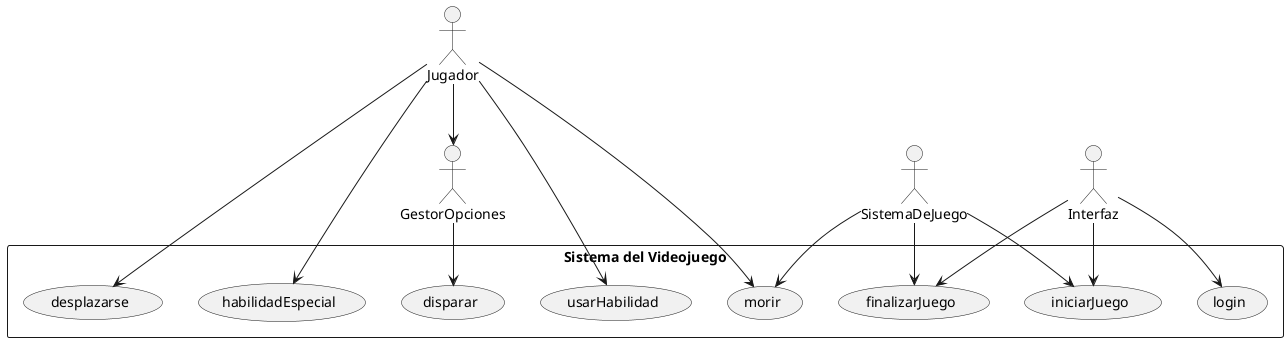 @startuml

actor Jugador
actor Interfaz
actor SistemaDeJuego
actor GestorOpciones

rectangle "Sistema del Videojuego" {
  usecase "login"
  usecase "iniciarJuego"
  usecase "finalizarJuego"
  usecase "disparar"
  usecase "usarHabilidad"
  usecase "desplazarse"
  usecase "morir"
  usecase "habilidadEspecial"
}

Jugador --> "usarHabilidad"
Jugador --> "desplazarse"
Jugador --> "habilidadEspecial"
Jugador --> "morir"

Interfaz --> "login"
Interfaz --> "iniciarJuego"
Interfaz --> "finalizarJuego"

SistemaDeJuego --> "morir"
SistemaDeJuego --> "iniciarJuego"
SistemaDeJuego --> "finalizarJuego"

GestorOpciones --> "disparar"
Jugador --> GestorOpciones

@enduml